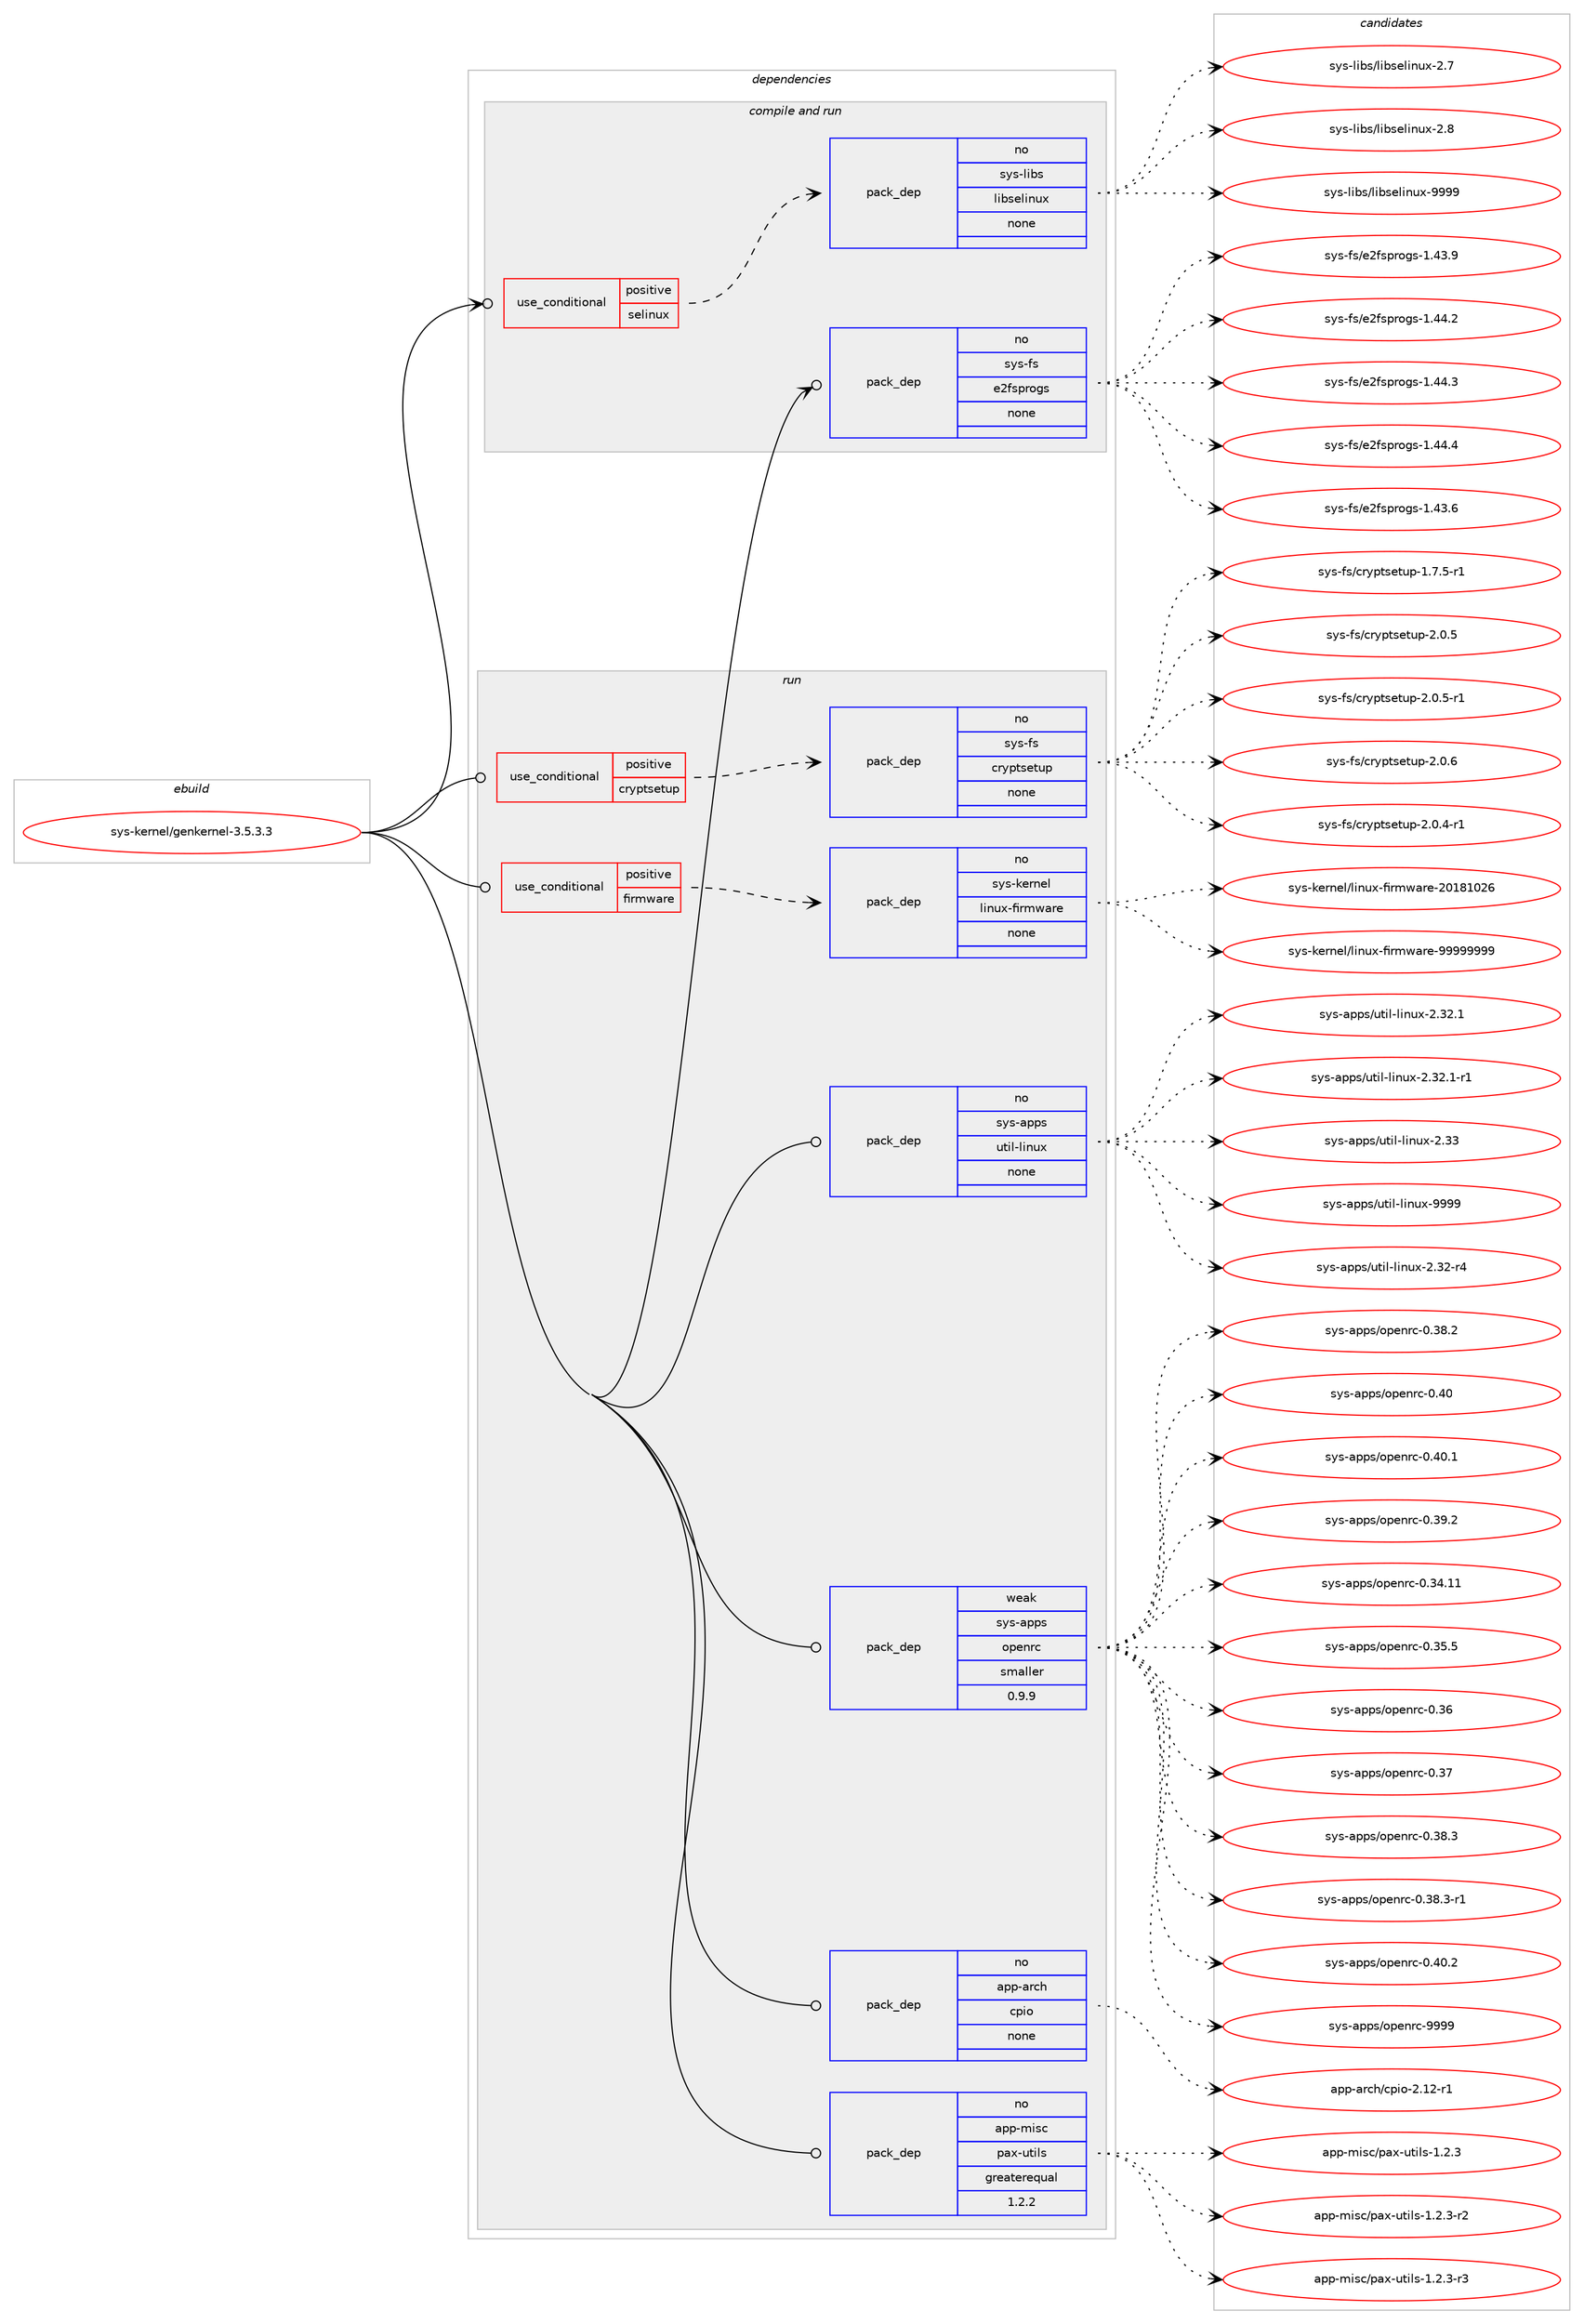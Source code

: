 digraph prolog {

# *************
# Graph options
# *************

newrank=true;
concentrate=true;
compound=true;
graph [rankdir=LR,fontname=Helvetica,fontsize=10,ranksep=1.5];#, ranksep=2.5, nodesep=0.2];
edge  [arrowhead=vee];
node  [fontname=Helvetica,fontsize=10];

# **********
# The ebuild
# **********

subgraph cluster_leftcol {
color=gray;
rank=same;
label=<<i>ebuild</i>>;
id [label="sys-kernel/genkernel-3.5.3.3", color=red, width=4, href="../sys-kernel/genkernel-3.5.3.3.svg"];
}

# ****************
# The dependencies
# ****************

subgraph cluster_midcol {
color=gray;
label=<<i>dependencies</i>>;
subgraph cluster_compile {
fillcolor="#eeeeee";
style=filled;
label=<<i>compile</i>>;
}
subgraph cluster_compileandrun {
fillcolor="#eeeeee";
style=filled;
label=<<i>compile and run</i>>;
subgraph cond1001 {
dependency7056 [label=<<TABLE BORDER="0" CELLBORDER="1" CELLSPACING="0" CELLPADDING="4"><TR><TD ROWSPAN="3" CELLPADDING="10">use_conditional</TD></TR><TR><TD>positive</TD></TR><TR><TD>selinux</TD></TR></TABLE>>, shape=none, color=red];
subgraph pack5901 {
dependency7057 [label=<<TABLE BORDER="0" CELLBORDER="1" CELLSPACING="0" CELLPADDING="4" WIDTH="220"><TR><TD ROWSPAN="6" CELLPADDING="30">pack_dep</TD></TR><TR><TD WIDTH="110">no</TD></TR><TR><TD>sys-libs</TD></TR><TR><TD>libselinux</TD></TR><TR><TD>none</TD></TR><TR><TD></TD></TR></TABLE>>, shape=none, color=blue];
}
dependency7056:e -> dependency7057:w [weight=20,style="dashed",arrowhead="vee"];
}
id:e -> dependency7056:w [weight=20,style="solid",arrowhead="odotvee"];
subgraph pack5902 {
dependency7058 [label=<<TABLE BORDER="0" CELLBORDER="1" CELLSPACING="0" CELLPADDING="4" WIDTH="220"><TR><TD ROWSPAN="6" CELLPADDING="30">pack_dep</TD></TR><TR><TD WIDTH="110">no</TD></TR><TR><TD>sys-fs</TD></TR><TR><TD>e2fsprogs</TD></TR><TR><TD>none</TD></TR><TR><TD></TD></TR></TABLE>>, shape=none, color=blue];
}
id:e -> dependency7058:w [weight=20,style="solid",arrowhead="odotvee"];
}
subgraph cluster_run {
fillcolor="#eeeeee";
style=filled;
label=<<i>run</i>>;
subgraph cond1002 {
dependency7059 [label=<<TABLE BORDER="0" CELLBORDER="1" CELLSPACING="0" CELLPADDING="4"><TR><TD ROWSPAN="3" CELLPADDING="10">use_conditional</TD></TR><TR><TD>positive</TD></TR><TR><TD>cryptsetup</TD></TR></TABLE>>, shape=none, color=red];
subgraph pack5903 {
dependency7060 [label=<<TABLE BORDER="0" CELLBORDER="1" CELLSPACING="0" CELLPADDING="4" WIDTH="220"><TR><TD ROWSPAN="6" CELLPADDING="30">pack_dep</TD></TR><TR><TD WIDTH="110">no</TD></TR><TR><TD>sys-fs</TD></TR><TR><TD>cryptsetup</TD></TR><TR><TD>none</TD></TR><TR><TD></TD></TR></TABLE>>, shape=none, color=blue];
}
dependency7059:e -> dependency7060:w [weight=20,style="dashed",arrowhead="vee"];
}
id:e -> dependency7059:w [weight=20,style="solid",arrowhead="odot"];
subgraph cond1003 {
dependency7061 [label=<<TABLE BORDER="0" CELLBORDER="1" CELLSPACING="0" CELLPADDING="4"><TR><TD ROWSPAN="3" CELLPADDING="10">use_conditional</TD></TR><TR><TD>positive</TD></TR><TR><TD>firmware</TD></TR></TABLE>>, shape=none, color=red];
subgraph pack5904 {
dependency7062 [label=<<TABLE BORDER="0" CELLBORDER="1" CELLSPACING="0" CELLPADDING="4" WIDTH="220"><TR><TD ROWSPAN="6" CELLPADDING="30">pack_dep</TD></TR><TR><TD WIDTH="110">no</TD></TR><TR><TD>sys-kernel</TD></TR><TR><TD>linux-firmware</TD></TR><TR><TD>none</TD></TR><TR><TD></TD></TR></TABLE>>, shape=none, color=blue];
}
dependency7061:e -> dependency7062:w [weight=20,style="dashed",arrowhead="vee"];
}
id:e -> dependency7061:w [weight=20,style="solid",arrowhead="odot"];
subgraph pack5905 {
dependency7063 [label=<<TABLE BORDER="0" CELLBORDER="1" CELLSPACING="0" CELLPADDING="4" WIDTH="220"><TR><TD ROWSPAN="6" CELLPADDING="30">pack_dep</TD></TR><TR><TD WIDTH="110">no</TD></TR><TR><TD>app-arch</TD></TR><TR><TD>cpio</TD></TR><TR><TD>none</TD></TR><TR><TD></TD></TR></TABLE>>, shape=none, color=blue];
}
id:e -> dependency7063:w [weight=20,style="solid",arrowhead="odot"];
subgraph pack5906 {
dependency7064 [label=<<TABLE BORDER="0" CELLBORDER="1" CELLSPACING="0" CELLPADDING="4" WIDTH="220"><TR><TD ROWSPAN="6" CELLPADDING="30">pack_dep</TD></TR><TR><TD WIDTH="110">no</TD></TR><TR><TD>app-misc</TD></TR><TR><TD>pax-utils</TD></TR><TR><TD>greaterequal</TD></TR><TR><TD>1.2.2</TD></TR></TABLE>>, shape=none, color=blue];
}
id:e -> dependency7064:w [weight=20,style="solid",arrowhead="odot"];
subgraph pack5907 {
dependency7065 [label=<<TABLE BORDER="0" CELLBORDER="1" CELLSPACING="0" CELLPADDING="4" WIDTH="220"><TR><TD ROWSPAN="6" CELLPADDING="30">pack_dep</TD></TR><TR><TD WIDTH="110">no</TD></TR><TR><TD>sys-apps</TD></TR><TR><TD>util-linux</TD></TR><TR><TD>none</TD></TR><TR><TD></TD></TR></TABLE>>, shape=none, color=blue];
}
id:e -> dependency7065:w [weight=20,style="solid",arrowhead="odot"];
subgraph pack5908 {
dependency7066 [label=<<TABLE BORDER="0" CELLBORDER="1" CELLSPACING="0" CELLPADDING="4" WIDTH="220"><TR><TD ROWSPAN="6" CELLPADDING="30">pack_dep</TD></TR><TR><TD WIDTH="110">weak</TD></TR><TR><TD>sys-apps</TD></TR><TR><TD>openrc</TD></TR><TR><TD>smaller</TD></TR><TR><TD>0.9.9</TD></TR></TABLE>>, shape=none, color=blue];
}
id:e -> dependency7066:w [weight=20,style="solid",arrowhead="odot"];
}
}

# **************
# The candidates
# **************

subgraph cluster_choices {
rank=same;
color=gray;
label=<<i>candidates</i>>;

subgraph choice5901 {
color=black;
nodesep=1;
choice1151211154510810598115471081059811510110810511011712045504655 [label="sys-libs/libselinux-2.7", color=red, width=4,href="../sys-libs/libselinux-2.7.svg"];
choice1151211154510810598115471081059811510110810511011712045504656 [label="sys-libs/libselinux-2.8", color=red, width=4,href="../sys-libs/libselinux-2.8.svg"];
choice115121115451081059811547108105981151011081051101171204557575757 [label="sys-libs/libselinux-9999", color=red, width=4,href="../sys-libs/libselinux-9999.svg"];
dependency7057:e -> choice1151211154510810598115471081059811510110810511011712045504655:w [style=dotted,weight="100"];
dependency7057:e -> choice1151211154510810598115471081059811510110810511011712045504656:w [style=dotted,weight="100"];
dependency7057:e -> choice115121115451081059811547108105981151011081051101171204557575757:w [style=dotted,weight="100"];
}
subgraph choice5902 {
color=black;
nodesep=1;
choice11512111545102115471015010211511211411110311545494652514654 [label="sys-fs/e2fsprogs-1.43.6", color=red, width=4,href="../sys-fs/e2fsprogs-1.43.6.svg"];
choice11512111545102115471015010211511211411110311545494652514657 [label="sys-fs/e2fsprogs-1.43.9", color=red, width=4,href="../sys-fs/e2fsprogs-1.43.9.svg"];
choice11512111545102115471015010211511211411110311545494652524650 [label="sys-fs/e2fsprogs-1.44.2", color=red, width=4,href="../sys-fs/e2fsprogs-1.44.2.svg"];
choice11512111545102115471015010211511211411110311545494652524651 [label="sys-fs/e2fsprogs-1.44.3", color=red, width=4,href="../sys-fs/e2fsprogs-1.44.3.svg"];
choice11512111545102115471015010211511211411110311545494652524652 [label="sys-fs/e2fsprogs-1.44.4", color=red, width=4,href="../sys-fs/e2fsprogs-1.44.4.svg"];
dependency7058:e -> choice11512111545102115471015010211511211411110311545494652514654:w [style=dotted,weight="100"];
dependency7058:e -> choice11512111545102115471015010211511211411110311545494652514657:w [style=dotted,weight="100"];
dependency7058:e -> choice11512111545102115471015010211511211411110311545494652524650:w [style=dotted,weight="100"];
dependency7058:e -> choice11512111545102115471015010211511211411110311545494652524651:w [style=dotted,weight="100"];
dependency7058:e -> choice11512111545102115471015010211511211411110311545494652524652:w [style=dotted,weight="100"];
}
subgraph choice5903 {
color=black;
nodesep=1;
choice1151211154510211547991141211121161151011161171124550464846524511449 [label="sys-fs/cryptsetup-2.0.4-r1", color=red, width=4,href="../sys-fs/cryptsetup-2.0.4-r1.svg"];
choice1151211154510211547991141211121161151011161171124549465546534511449 [label="sys-fs/cryptsetup-1.7.5-r1", color=red, width=4,href="../sys-fs/cryptsetup-1.7.5-r1.svg"];
choice115121115451021154799114121112116115101116117112455046484653 [label="sys-fs/cryptsetup-2.0.5", color=red, width=4,href="../sys-fs/cryptsetup-2.0.5.svg"];
choice1151211154510211547991141211121161151011161171124550464846534511449 [label="sys-fs/cryptsetup-2.0.5-r1", color=red, width=4,href="../sys-fs/cryptsetup-2.0.5-r1.svg"];
choice115121115451021154799114121112116115101116117112455046484654 [label="sys-fs/cryptsetup-2.0.6", color=red, width=4,href="../sys-fs/cryptsetup-2.0.6.svg"];
dependency7060:e -> choice1151211154510211547991141211121161151011161171124550464846524511449:w [style=dotted,weight="100"];
dependency7060:e -> choice1151211154510211547991141211121161151011161171124549465546534511449:w [style=dotted,weight="100"];
dependency7060:e -> choice115121115451021154799114121112116115101116117112455046484653:w [style=dotted,weight="100"];
dependency7060:e -> choice1151211154510211547991141211121161151011161171124550464846534511449:w [style=dotted,weight="100"];
dependency7060:e -> choice115121115451021154799114121112116115101116117112455046484654:w [style=dotted,weight="100"];
}
subgraph choice5904 {
color=black;
nodesep=1;
choice11512111545107101114110101108471081051101171204510210511410911997114101455048495649485054 [label="sys-kernel/linux-firmware-20181026", color=red, width=4,href="../sys-kernel/linux-firmware-20181026.svg"];
choice11512111545107101114110101108471081051101171204510210511410911997114101455757575757575757 [label="sys-kernel/linux-firmware-99999999", color=red, width=4,href="../sys-kernel/linux-firmware-99999999.svg"];
dependency7062:e -> choice11512111545107101114110101108471081051101171204510210511410911997114101455048495649485054:w [style=dotted,weight="100"];
dependency7062:e -> choice11512111545107101114110101108471081051101171204510210511410911997114101455757575757575757:w [style=dotted,weight="100"];
}
subgraph choice5905 {
color=black;
nodesep=1;
choice97112112459711499104479911210511145504649504511449 [label="app-arch/cpio-2.12-r1", color=red, width=4,href="../app-arch/cpio-2.12-r1.svg"];
dependency7063:e -> choice97112112459711499104479911210511145504649504511449:w [style=dotted,weight="100"];
}
subgraph choice5906 {
color=black;
nodesep=1;
choice971121124510910511599471129712045117116105108115454946504651 [label="app-misc/pax-utils-1.2.3", color=red, width=4,href="../app-misc/pax-utils-1.2.3.svg"];
choice9711211245109105115994711297120451171161051081154549465046514511450 [label="app-misc/pax-utils-1.2.3-r2", color=red, width=4,href="../app-misc/pax-utils-1.2.3-r2.svg"];
choice9711211245109105115994711297120451171161051081154549465046514511451 [label="app-misc/pax-utils-1.2.3-r3", color=red, width=4,href="../app-misc/pax-utils-1.2.3-r3.svg"];
dependency7064:e -> choice971121124510910511599471129712045117116105108115454946504651:w [style=dotted,weight="100"];
dependency7064:e -> choice9711211245109105115994711297120451171161051081154549465046514511450:w [style=dotted,weight="100"];
dependency7064:e -> choice9711211245109105115994711297120451171161051081154549465046514511451:w [style=dotted,weight="100"];
}
subgraph choice5907 {
color=black;
nodesep=1;
choice1151211154597112112115471171161051084510810511011712045504651504511452 [label="sys-apps/util-linux-2.32-r4", color=red, width=4,href="../sys-apps/util-linux-2.32-r4.svg"];
choice1151211154597112112115471171161051084510810511011712045504651504649 [label="sys-apps/util-linux-2.32.1", color=red, width=4,href="../sys-apps/util-linux-2.32.1.svg"];
choice11512111545971121121154711711610510845108105110117120455046515046494511449 [label="sys-apps/util-linux-2.32.1-r1", color=red, width=4,href="../sys-apps/util-linux-2.32.1-r1.svg"];
choice115121115459711211211547117116105108451081051101171204550465151 [label="sys-apps/util-linux-2.33", color=red, width=4,href="../sys-apps/util-linux-2.33.svg"];
choice115121115459711211211547117116105108451081051101171204557575757 [label="sys-apps/util-linux-9999", color=red, width=4,href="../sys-apps/util-linux-9999.svg"];
dependency7065:e -> choice1151211154597112112115471171161051084510810511011712045504651504511452:w [style=dotted,weight="100"];
dependency7065:e -> choice1151211154597112112115471171161051084510810511011712045504651504649:w [style=dotted,weight="100"];
dependency7065:e -> choice11512111545971121121154711711610510845108105110117120455046515046494511449:w [style=dotted,weight="100"];
dependency7065:e -> choice115121115459711211211547117116105108451081051101171204550465151:w [style=dotted,weight="100"];
dependency7065:e -> choice115121115459711211211547117116105108451081051101171204557575757:w [style=dotted,weight="100"];
}
subgraph choice5908 {
color=black;
nodesep=1;
choice1151211154597112112115471111121011101149945484651564650 [label="sys-apps/openrc-0.38.2", color=red, width=4,href="../sys-apps/openrc-0.38.2.svg"];
choice115121115459711211211547111112101110114994548465248 [label="sys-apps/openrc-0.40", color=red, width=4,href="../sys-apps/openrc-0.40.svg"];
choice1151211154597112112115471111121011101149945484652484649 [label="sys-apps/openrc-0.40.1", color=red, width=4,href="../sys-apps/openrc-0.40.1.svg"];
choice1151211154597112112115471111121011101149945484651574650 [label="sys-apps/openrc-0.39.2", color=red, width=4,href="../sys-apps/openrc-0.39.2.svg"];
choice115121115459711211211547111112101110114994548465152464949 [label="sys-apps/openrc-0.34.11", color=red, width=4,href="../sys-apps/openrc-0.34.11.svg"];
choice1151211154597112112115471111121011101149945484651534653 [label="sys-apps/openrc-0.35.5", color=red, width=4,href="../sys-apps/openrc-0.35.5.svg"];
choice115121115459711211211547111112101110114994548465154 [label="sys-apps/openrc-0.36", color=red, width=4,href="../sys-apps/openrc-0.36.svg"];
choice115121115459711211211547111112101110114994548465155 [label="sys-apps/openrc-0.37", color=red, width=4,href="../sys-apps/openrc-0.37.svg"];
choice1151211154597112112115471111121011101149945484651564651 [label="sys-apps/openrc-0.38.3", color=red, width=4,href="../sys-apps/openrc-0.38.3.svg"];
choice11512111545971121121154711111210111011499454846515646514511449 [label="sys-apps/openrc-0.38.3-r1", color=red, width=4,href="../sys-apps/openrc-0.38.3-r1.svg"];
choice1151211154597112112115471111121011101149945484652484650 [label="sys-apps/openrc-0.40.2", color=red, width=4,href="../sys-apps/openrc-0.40.2.svg"];
choice115121115459711211211547111112101110114994557575757 [label="sys-apps/openrc-9999", color=red, width=4,href="../sys-apps/openrc-9999.svg"];
dependency7066:e -> choice1151211154597112112115471111121011101149945484651564650:w [style=dotted,weight="100"];
dependency7066:e -> choice115121115459711211211547111112101110114994548465248:w [style=dotted,weight="100"];
dependency7066:e -> choice1151211154597112112115471111121011101149945484652484649:w [style=dotted,weight="100"];
dependency7066:e -> choice1151211154597112112115471111121011101149945484651574650:w [style=dotted,weight="100"];
dependency7066:e -> choice115121115459711211211547111112101110114994548465152464949:w [style=dotted,weight="100"];
dependency7066:e -> choice1151211154597112112115471111121011101149945484651534653:w [style=dotted,weight="100"];
dependency7066:e -> choice115121115459711211211547111112101110114994548465154:w [style=dotted,weight="100"];
dependency7066:e -> choice115121115459711211211547111112101110114994548465155:w [style=dotted,weight="100"];
dependency7066:e -> choice1151211154597112112115471111121011101149945484651564651:w [style=dotted,weight="100"];
dependency7066:e -> choice11512111545971121121154711111210111011499454846515646514511449:w [style=dotted,weight="100"];
dependency7066:e -> choice1151211154597112112115471111121011101149945484652484650:w [style=dotted,weight="100"];
dependency7066:e -> choice115121115459711211211547111112101110114994557575757:w [style=dotted,weight="100"];
}
}

}
